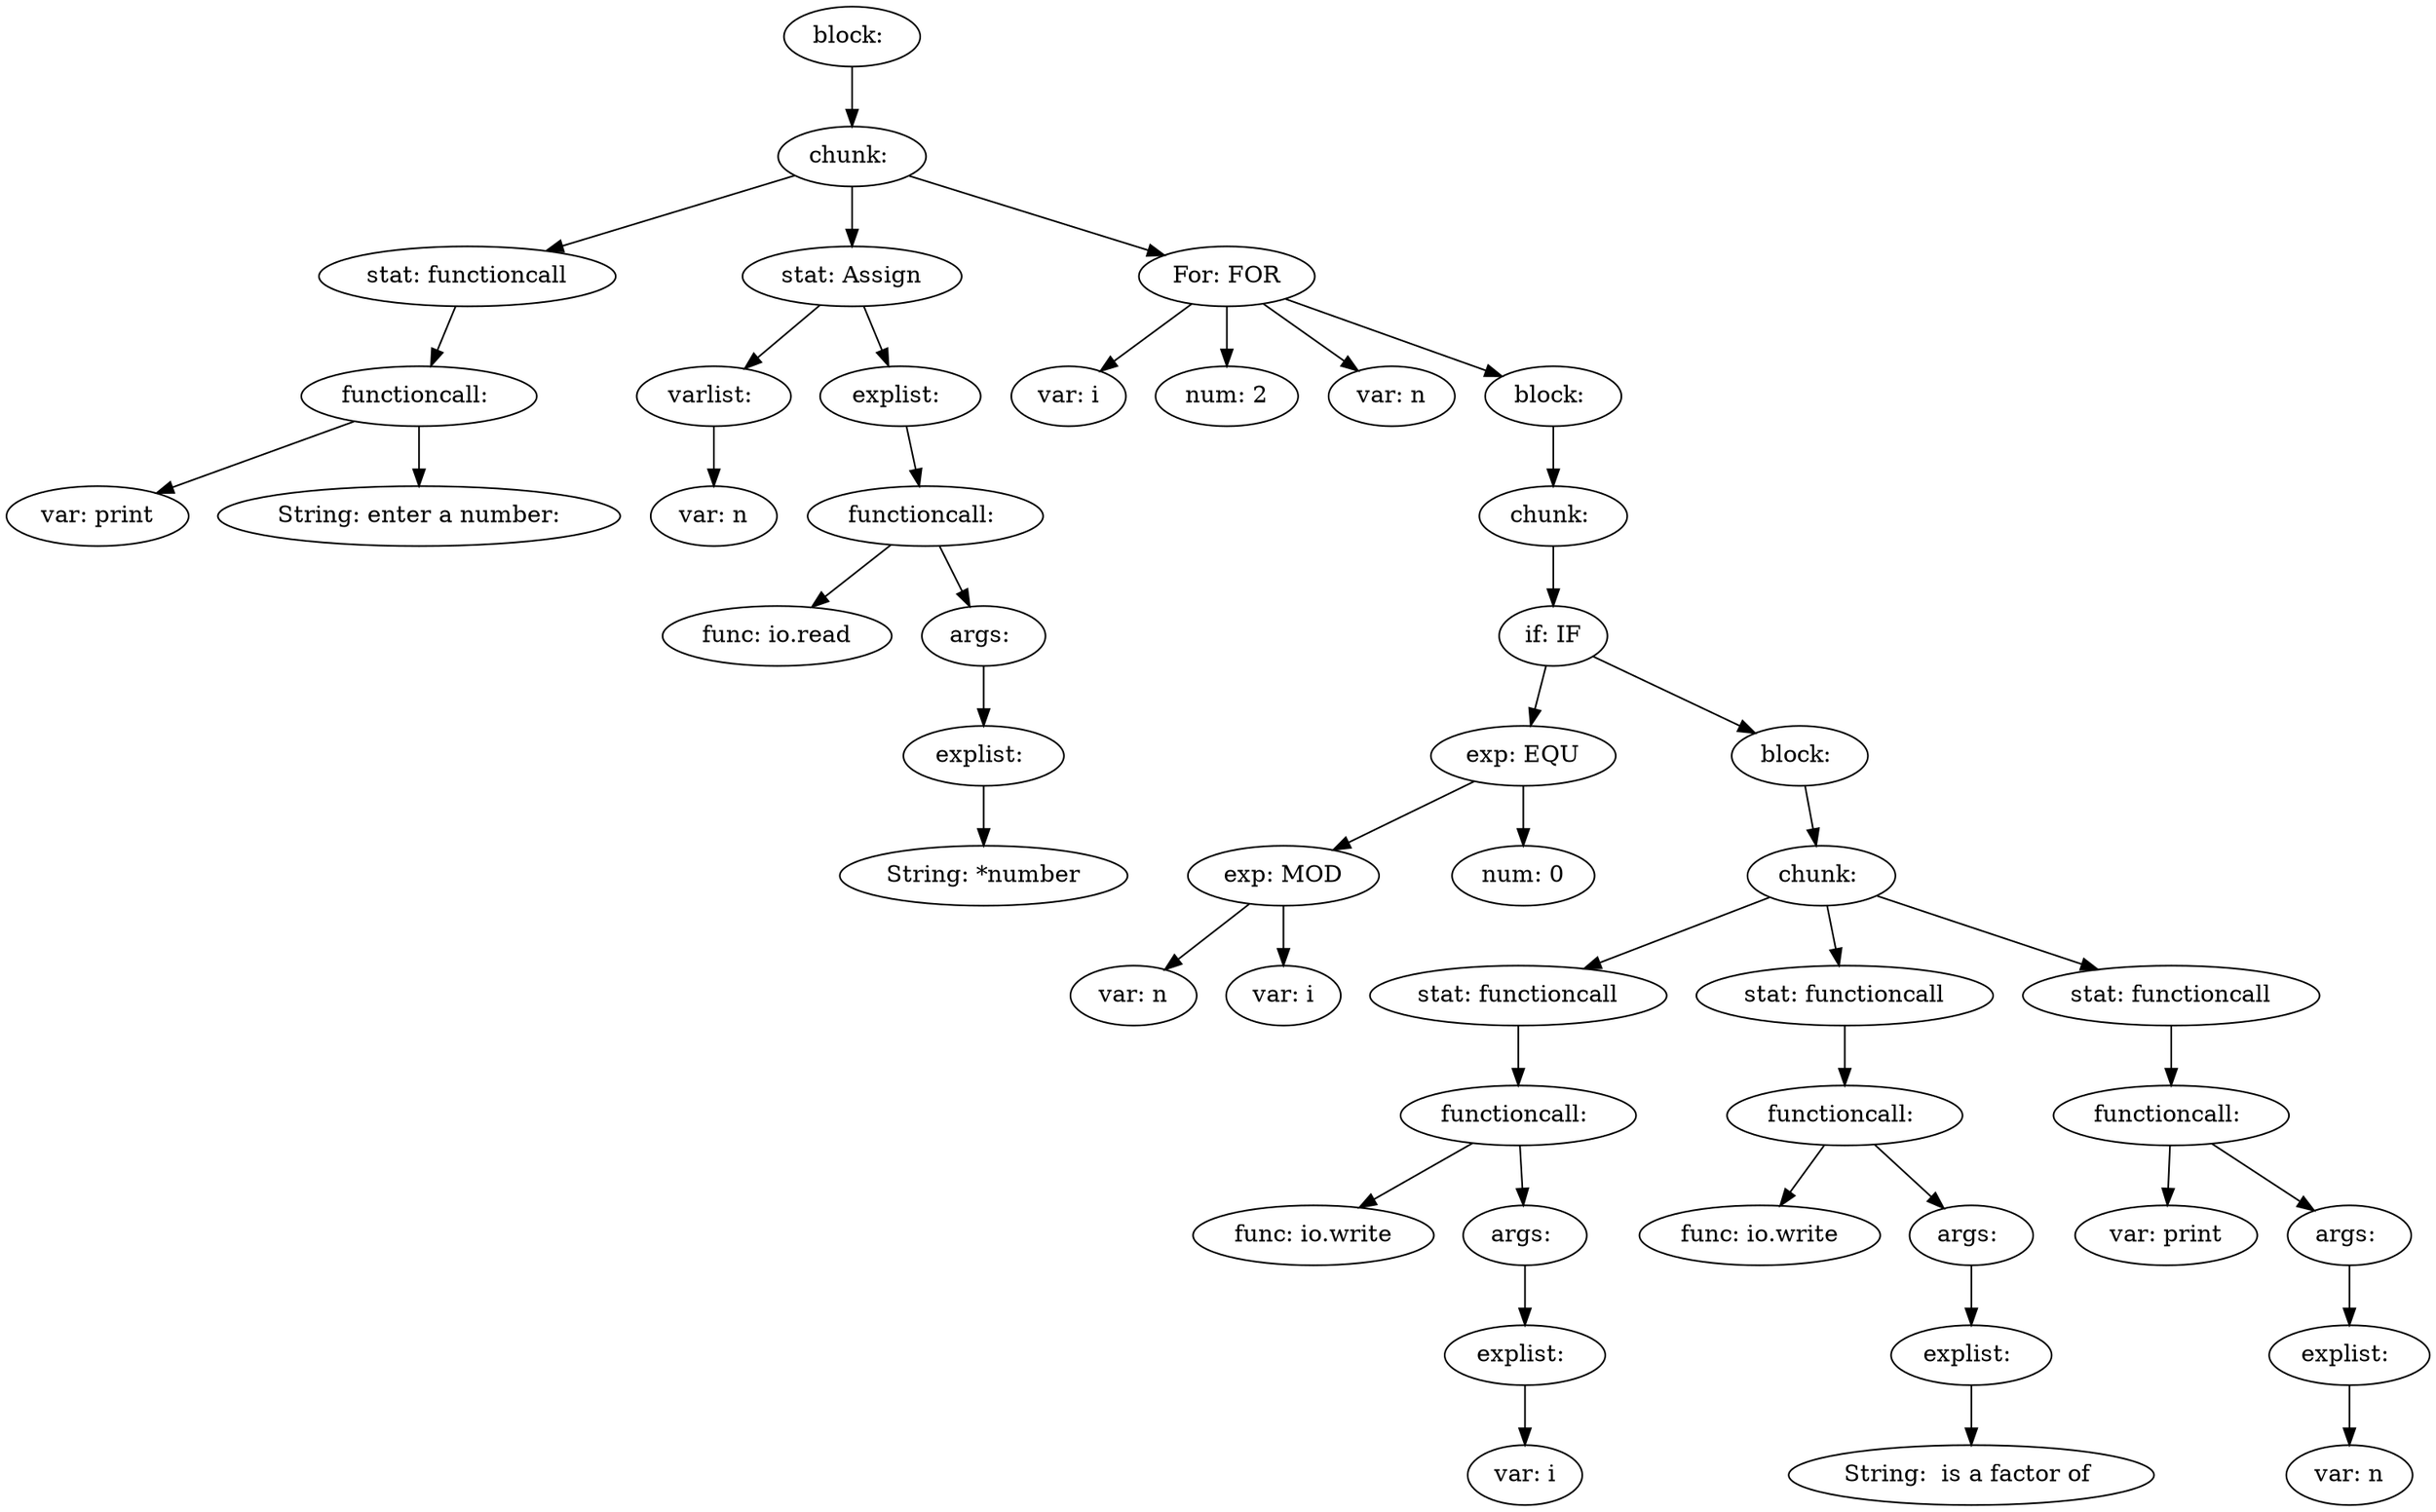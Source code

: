 digraph {
49 [label="block: "];
49 -> 4
4 [label="chunk: "];
4 -> 3
4 -> 14
4 -> 48
3 [label="stat: functioncall"];
3 -> 2
2 [label="functioncall: "];
2 -> 0
2 -> 1
0 [label="var: print"];
1 [label="String: enter a number:"];
14 [label="stat: Assign"];
14 -> 6
14 -> 13
6 [label="varlist: "];
6 -> 5
5 [label="var: n"];
13 [label="explist: "];
13 -> 12
12 [label="functioncall: "];
12 -> 8
12 -> 11
8 [label="func: io.read"];
11 [label="args: "];
11 -> 10
10 [label="explist: "];
10 -> 9
9 [label="String: *number"];
48 [label="For: FOR"];
48 -> 47
48 -> 15
48 -> 16
48 -> 46
47 [label="var: i"];
15 [label="num: 2"];
16 [label="var: n"];
46 [label="block: "];
46 -> 45
45 [label="chunk: "];
45 -> 44
44 [label="if: IF"];
44 -> 21
44 -> 43
21 [label="exp: EQU"];
21 -> 19
21 -> 20
19 [label="exp: MOD"];
19 -> 17
19 -> 18
17 [label="var: n"];
18 [label="var: i"];
20 [label="num: 0"];
43 [label="block: "];
43 -> 29
29 [label="chunk: "];
29 -> 28
29 -> 36
29 -> 42
28 [label="stat: functioncall"];
28 -> 27
27 [label="functioncall: "];
27 -> 23
27 -> 26
23 [label="func: io.write"];
26 [label="args: "];
26 -> 25
25 [label="explist: "];
25 -> 24
24 [label="var: i"];
36 [label="stat: functioncall"];
36 -> 35
35 [label="functioncall: "];
35 -> 31
35 -> 34
31 [label="func: io.write"];
34 [label="args: "];
34 -> 33
33 [label="explist: "];
33 -> 32
32 [label="String:  is a factor of "];
42 [label="stat: functioncall"];
42 -> 41
41 [label="functioncall: "];
41 -> 37
41 -> 40
37 [label="var: print"];
40 [label="args: "];
40 -> 39
39 [label="explist: "];
39 -> 38
38 [label="var: n"];
}
